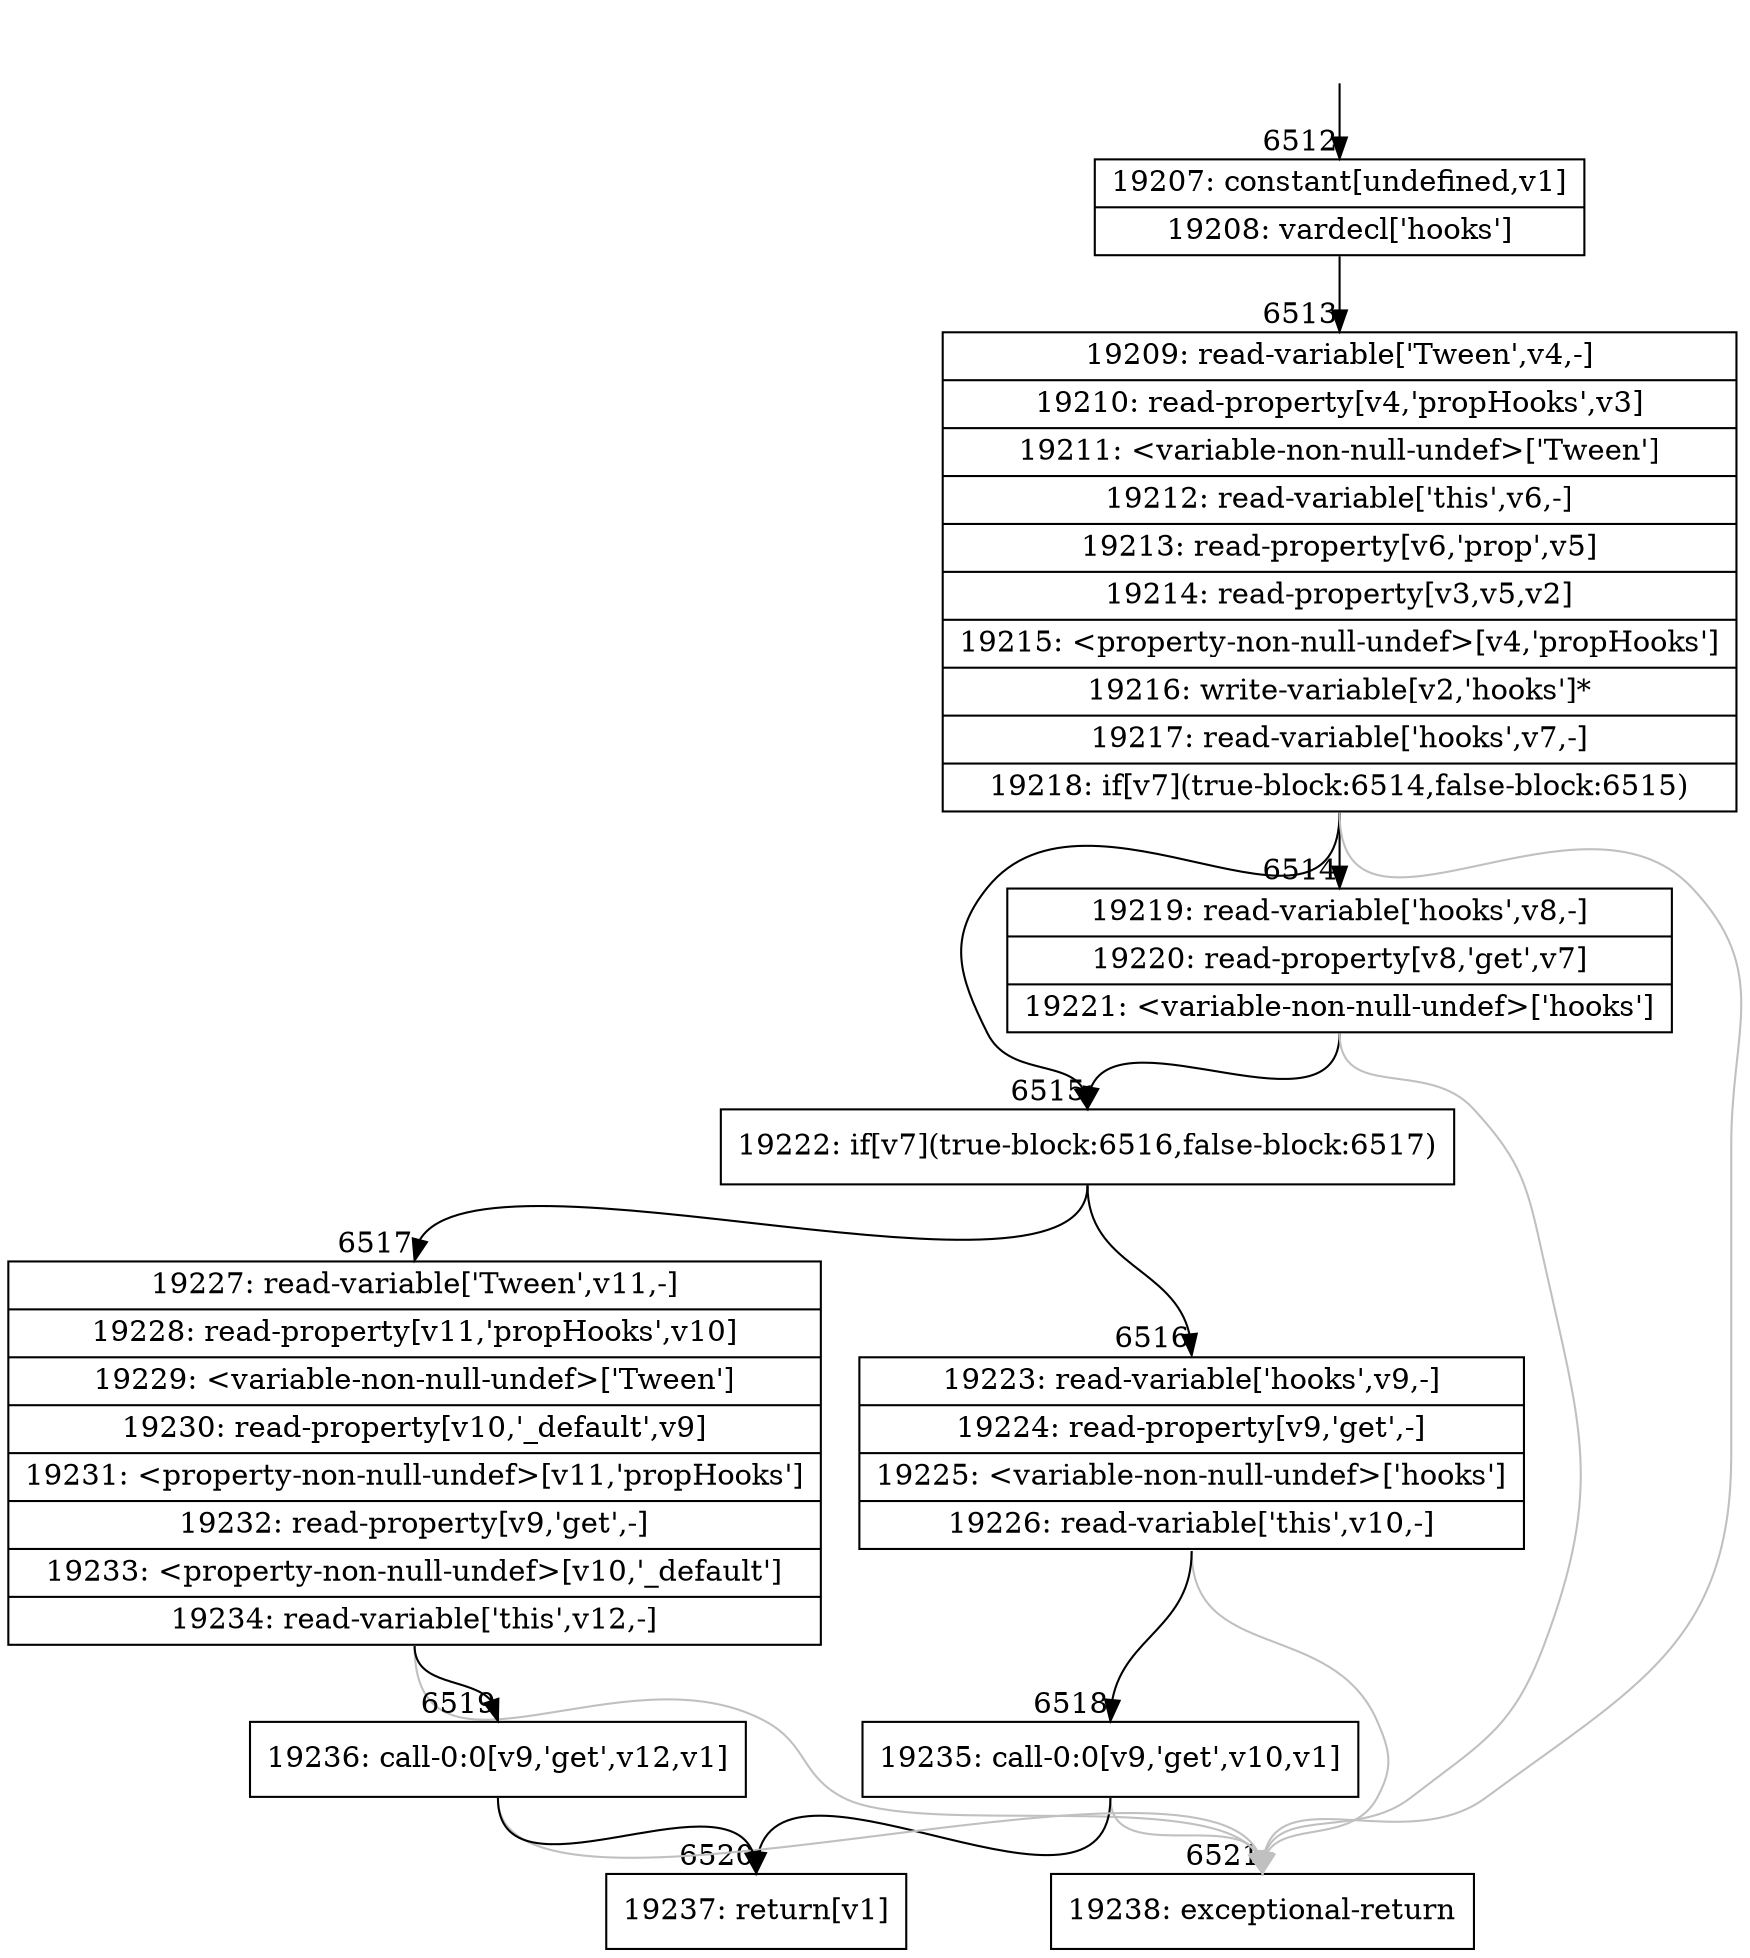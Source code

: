 digraph {
rankdir="TD"
BB_entry401[shape=none,label=""];
BB_entry401 -> BB6512 [tailport=s, headport=n, headlabel="    6512"]
BB6512 [shape=record label="{19207: constant[undefined,v1]|19208: vardecl['hooks']}" ] 
BB6512 -> BB6513 [tailport=s, headport=n, headlabel="      6513"]
BB6513 [shape=record label="{19209: read-variable['Tween',v4,-]|19210: read-property[v4,'propHooks',v3]|19211: \<variable-non-null-undef\>['Tween']|19212: read-variable['this',v6,-]|19213: read-property[v6,'prop',v5]|19214: read-property[v3,v5,v2]|19215: \<property-non-null-undef\>[v4,'propHooks']|19216: write-variable[v2,'hooks']*|19217: read-variable['hooks',v7,-]|19218: if[v7](true-block:6514,false-block:6515)}" ] 
BB6513 -> BB6515 [tailport=s, headport=n, headlabel="      6515"]
BB6513 -> BB6514 [tailport=s, headport=n, headlabel="      6514"]
BB6513 -> BB6521 [tailport=s, headport=n, color=gray, headlabel="      6521"]
BB6514 [shape=record label="{19219: read-variable['hooks',v8,-]|19220: read-property[v8,'get',v7]|19221: \<variable-non-null-undef\>['hooks']}" ] 
BB6514 -> BB6515 [tailport=s, headport=n]
BB6514 -> BB6521 [tailport=s, headport=n, color=gray]
BB6515 [shape=record label="{19222: if[v7](true-block:6516,false-block:6517)}" ] 
BB6515 -> BB6516 [tailport=s, headport=n, headlabel="      6516"]
BB6515 -> BB6517 [tailport=s, headport=n, headlabel="      6517"]
BB6516 [shape=record label="{19223: read-variable['hooks',v9,-]|19224: read-property[v9,'get',-]|19225: \<variable-non-null-undef\>['hooks']|19226: read-variable['this',v10,-]}" ] 
BB6516 -> BB6518 [tailport=s, headport=n, headlabel="      6518"]
BB6516 -> BB6521 [tailport=s, headport=n, color=gray]
BB6517 [shape=record label="{19227: read-variable['Tween',v11,-]|19228: read-property[v11,'propHooks',v10]|19229: \<variable-non-null-undef\>['Tween']|19230: read-property[v10,'_default',v9]|19231: \<property-non-null-undef\>[v11,'propHooks']|19232: read-property[v9,'get',-]|19233: \<property-non-null-undef\>[v10,'_default']|19234: read-variable['this',v12,-]}" ] 
BB6517 -> BB6519 [tailport=s, headport=n, headlabel="      6519"]
BB6517 -> BB6521 [tailport=s, headport=n, color=gray]
BB6518 [shape=record label="{19235: call-0:0[v9,'get',v10,v1]}" ] 
BB6518 -> BB6520 [tailport=s, headport=n, headlabel="      6520"]
BB6518 -> BB6521 [tailport=s, headport=n, color=gray]
BB6519 [shape=record label="{19236: call-0:0[v9,'get',v12,v1]}" ] 
BB6519 -> BB6520 [tailport=s, headport=n]
BB6519 -> BB6521 [tailport=s, headport=n, color=gray]
BB6520 [shape=record label="{19237: return[v1]}" ] 
BB6521 [shape=record label="{19238: exceptional-return}" ] 
}
